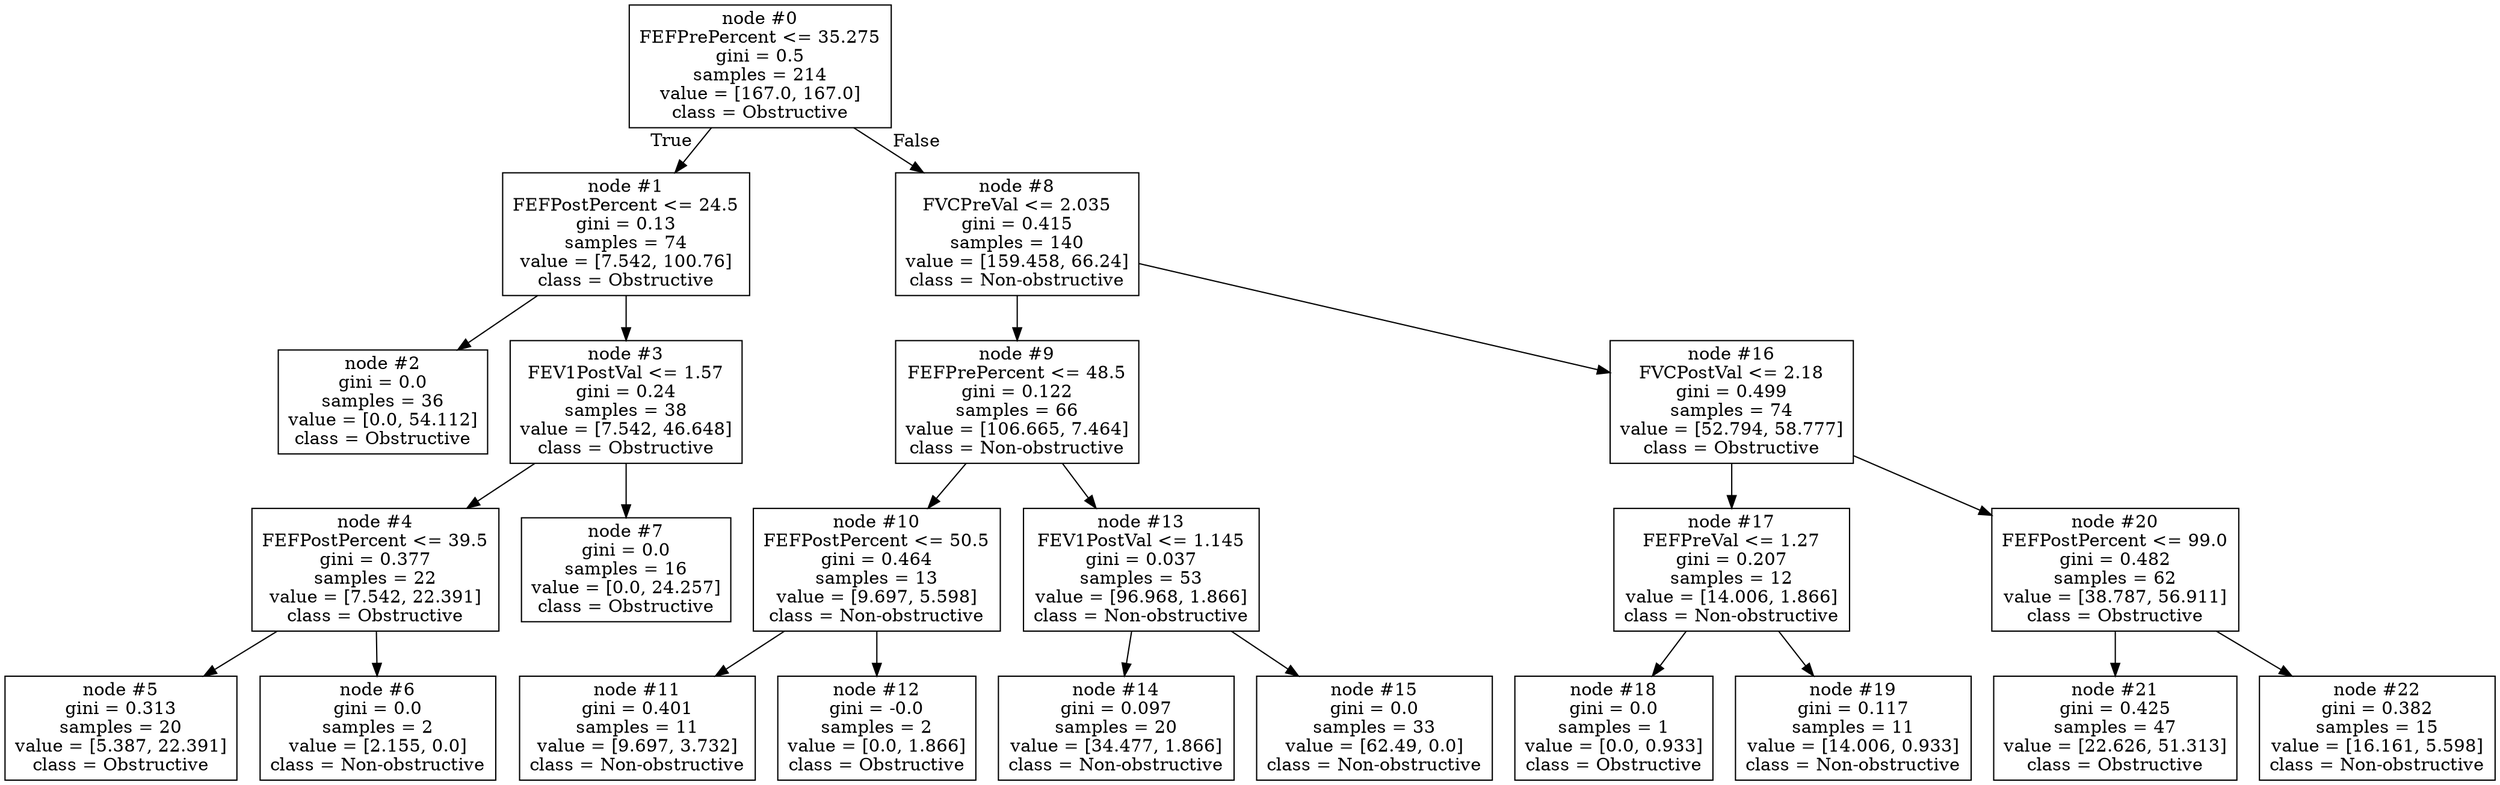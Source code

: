 digraph Tree {
node [shape=box] ;
0 [label="node #0\nFEFPrePercent <= 35.275\ngini = 0.5\nsamples = 214\nvalue = [167.0, 167.0]\nclass = Obstructive"] ;
1 [label="node #1\nFEFPostPercent <= 24.5\ngini = 0.13\nsamples = 74\nvalue = [7.542, 100.76]\nclass = Obstructive"] ;
0 -> 1 [labeldistance=2.5, labelangle=45, headlabel="True"] ;
2 [label="node #2\ngini = 0.0\nsamples = 36\nvalue = [0.0, 54.112]\nclass = Obstructive"] ;
1 -> 2 ;
3 [label="node #3\nFEV1PostVal <= 1.57\ngini = 0.24\nsamples = 38\nvalue = [7.542, 46.648]\nclass = Obstructive"] ;
1 -> 3 ;
4 [label="node #4\nFEFPostPercent <= 39.5\ngini = 0.377\nsamples = 22\nvalue = [7.542, 22.391]\nclass = Obstructive"] ;
3 -> 4 ;
5 [label="node #5\ngini = 0.313\nsamples = 20\nvalue = [5.387, 22.391]\nclass = Obstructive"] ;
4 -> 5 ;
6 [label="node #6\ngini = 0.0\nsamples = 2\nvalue = [2.155, 0.0]\nclass = Non-obstructive"] ;
4 -> 6 ;
7 [label="node #7\ngini = 0.0\nsamples = 16\nvalue = [0.0, 24.257]\nclass = Obstructive"] ;
3 -> 7 ;
8 [label="node #8\nFVCPreVal <= 2.035\ngini = 0.415\nsamples = 140\nvalue = [159.458, 66.24]\nclass = Non-obstructive"] ;
0 -> 8 [labeldistance=2.5, labelangle=-45, headlabel="False"] ;
9 [label="node #9\nFEFPrePercent <= 48.5\ngini = 0.122\nsamples = 66\nvalue = [106.665, 7.464]\nclass = Non-obstructive"] ;
8 -> 9 ;
10 [label="node #10\nFEFPostPercent <= 50.5\ngini = 0.464\nsamples = 13\nvalue = [9.697, 5.598]\nclass = Non-obstructive"] ;
9 -> 10 ;
11 [label="node #11\ngini = 0.401\nsamples = 11\nvalue = [9.697, 3.732]\nclass = Non-obstructive"] ;
10 -> 11 ;
12 [label="node #12\ngini = -0.0\nsamples = 2\nvalue = [0.0, 1.866]\nclass = Obstructive"] ;
10 -> 12 ;
13 [label="node #13\nFEV1PostVal <= 1.145\ngini = 0.037\nsamples = 53\nvalue = [96.968, 1.866]\nclass = Non-obstructive"] ;
9 -> 13 ;
14 [label="node #14\ngini = 0.097\nsamples = 20\nvalue = [34.477, 1.866]\nclass = Non-obstructive"] ;
13 -> 14 ;
15 [label="node #15\ngini = 0.0\nsamples = 33\nvalue = [62.49, 0.0]\nclass = Non-obstructive"] ;
13 -> 15 ;
16 [label="node #16\nFVCPostVal <= 2.18\ngini = 0.499\nsamples = 74\nvalue = [52.794, 58.777]\nclass = Obstructive"] ;
8 -> 16 ;
17 [label="node #17\nFEFPreVal <= 1.27\ngini = 0.207\nsamples = 12\nvalue = [14.006, 1.866]\nclass = Non-obstructive"] ;
16 -> 17 ;
18 [label="node #18\ngini = 0.0\nsamples = 1\nvalue = [0.0, 0.933]\nclass = Obstructive"] ;
17 -> 18 ;
19 [label="node #19\ngini = 0.117\nsamples = 11\nvalue = [14.006, 0.933]\nclass = Non-obstructive"] ;
17 -> 19 ;
20 [label="node #20\nFEFPostPercent <= 99.0\ngini = 0.482\nsamples = 62\nvalue = [38.787, 56.911]\nclass = Obstructive"] ;
16 -> 20 ;
21 [label="node #21\ngini = 0.425\nsamples = 47\nvalue = [22.626, 51.313]\nclass = Obstructive"] ;
20 -> 21 ;
22 [label="node #22\ngini = 0.382\nsamples = 15\nvalue = [16.161, 5.598]\nclass = Non-obstructive"] ;
20 -> 22 ;
}